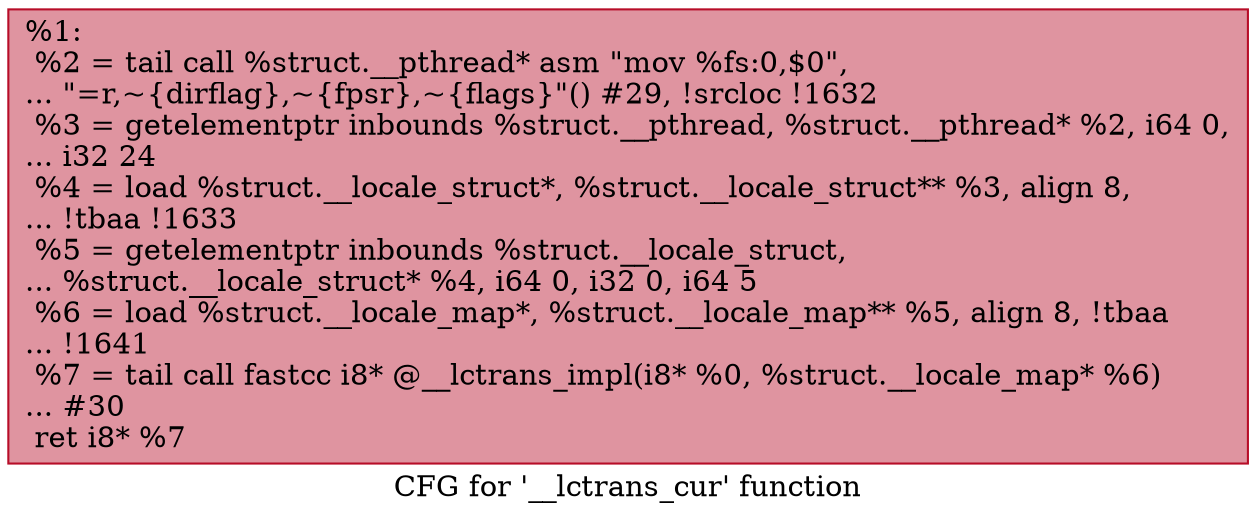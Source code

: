 digraph "CFG for '__lctrans_cur' function" {
	label="CFG for '__lctrans_cur' function";

	Node0x18b3d30 [shape=record,color="#b70d28ff", style=filled, fillcolor="#b70d2870",label="{%1:\l  %2 = tail call %struct.__pthread* asm \"mov %fs:0,$0\",\l... \"=r,~\{dirflag\},~\{fpsr\},~\{flags\}\"() #29, !srcloc !1632\l  %3 = getelementptr inbounds %struct.__pthread, %struct.__pthread* %2, i64 0,\l... i32 24\l  %4 = load %struct.__locale_struct*, %struct.__locale_struct** %3, align 8,\l... !tbaa !1633\l  %5 = getelementptr inbounds %struct.__locale_struct,\l... %struct.__locale_struct* %4, i64 0, i32 0, i64 5\l  %6 = load %struct.__locale_map*, %struct.__locale_map** %5, align 8, !tbaa\l... !1641\l  %7 = tail call fastcc i8* @__lctrans_impl(i8* %0, %struct.__locale_map* %6)\l... #30\l  ret i8* %7\l}"];
}
